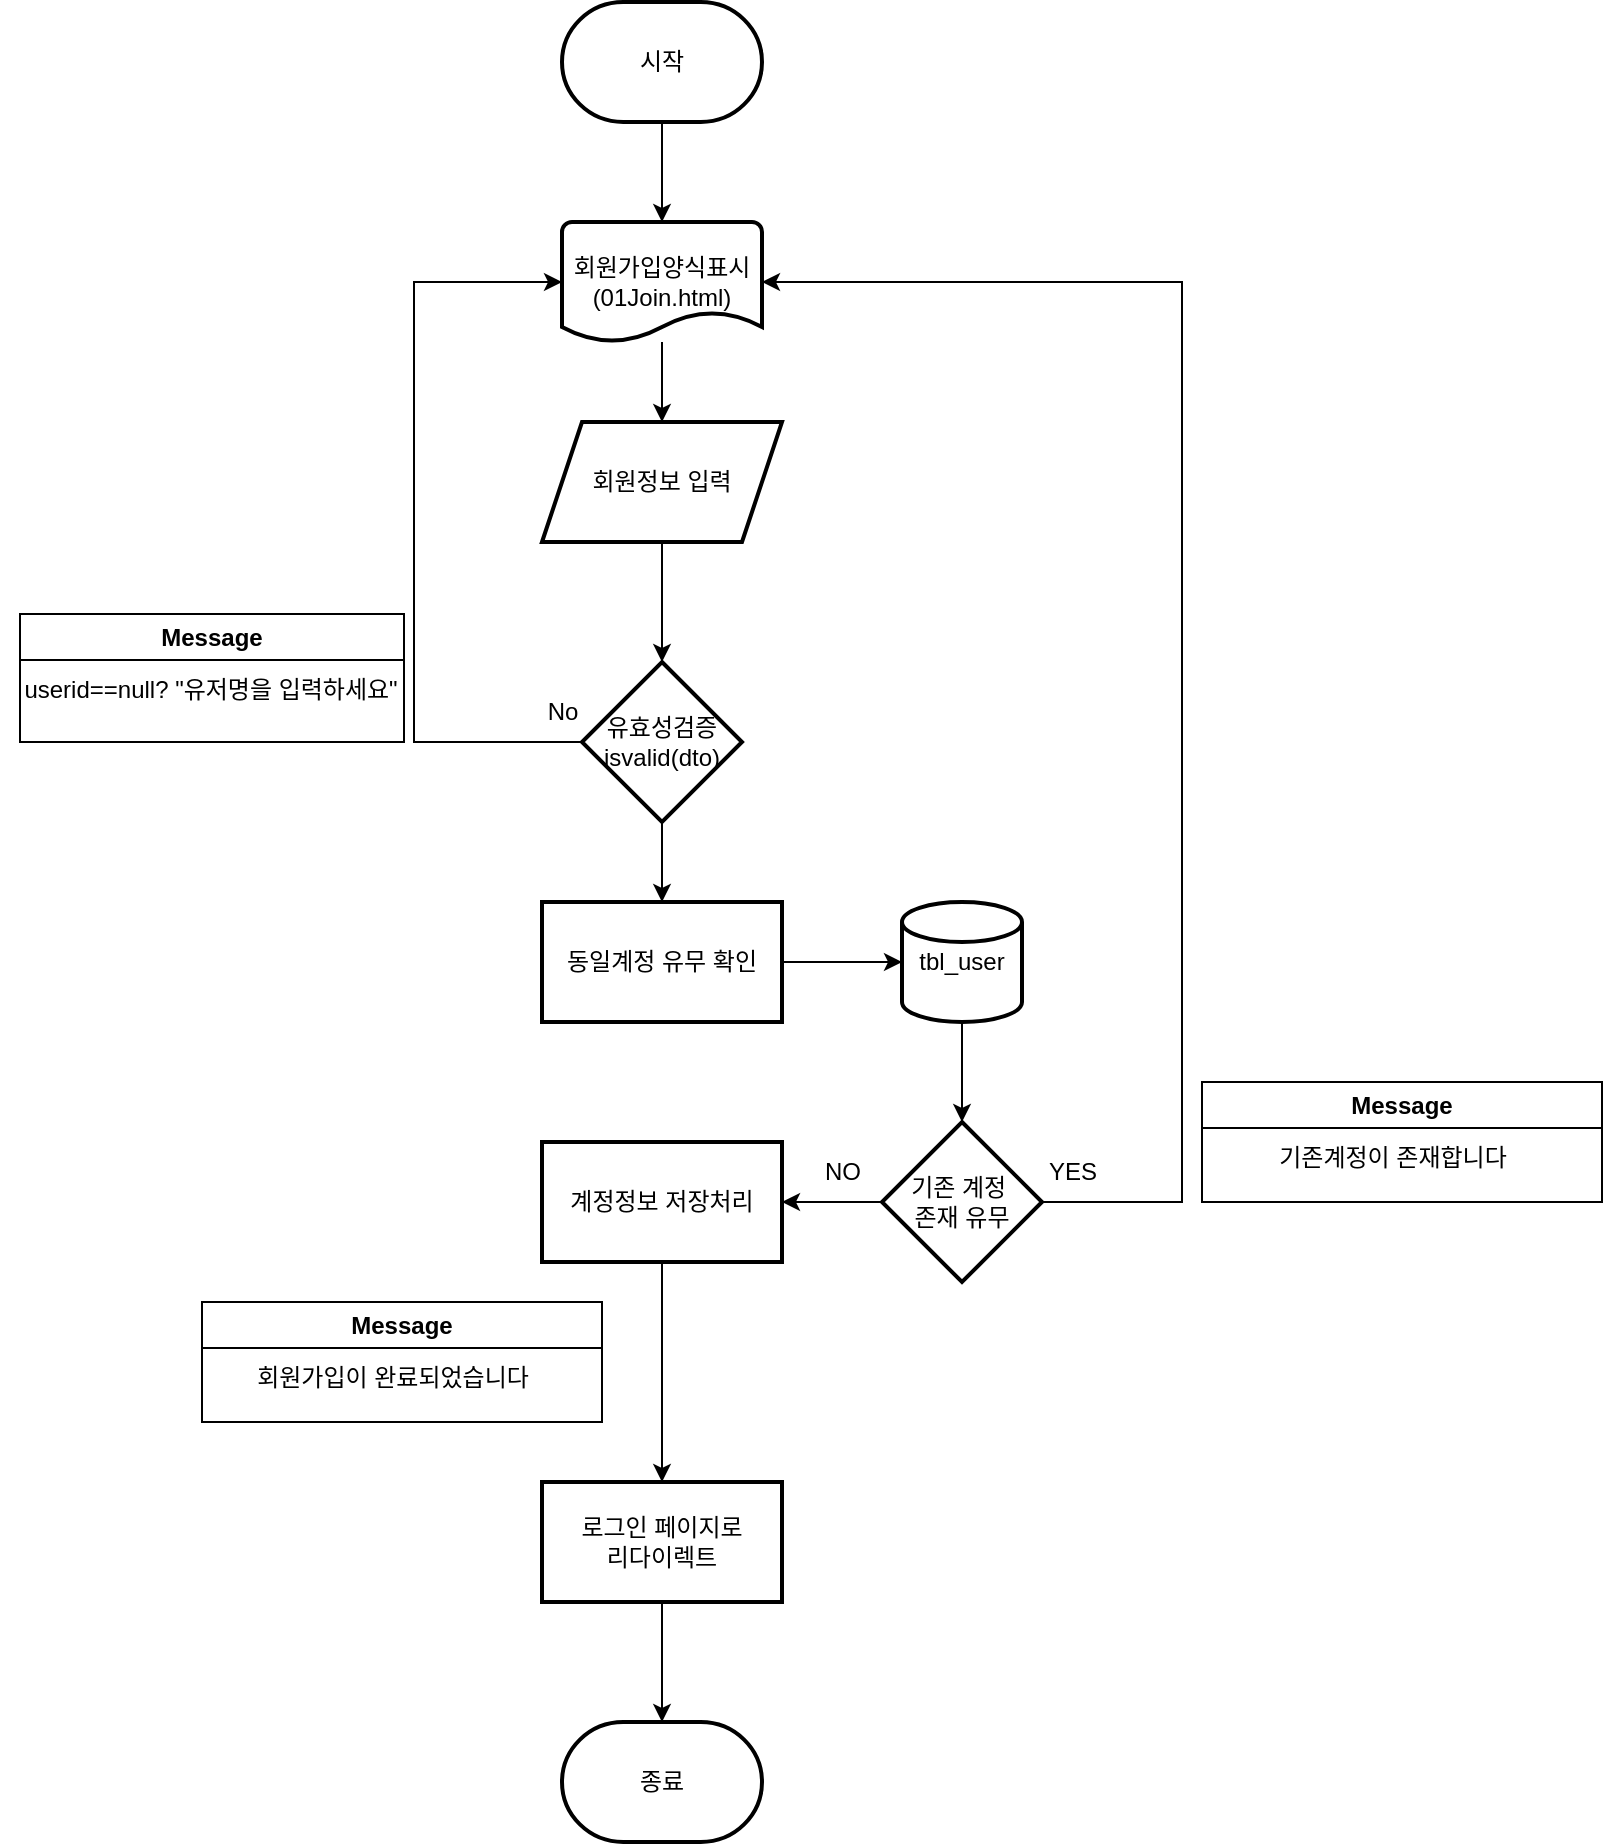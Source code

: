 <mxfile version="28.0.6">
  <diagram id="C5RBs43oDa-KdzZeNtuy" name="Page-1">
    <mxGraphModel dx="983" dy="586" grid="0" gridSize="10" guides="1" tooltips="1" connect="1" arrows="1" fold="1" page="1" pageScale="1" pageWidth="827" pageHeight="1169" math="0" shadow="0">
      <root>
        <mxCell id="WIyWlLk6GJQsqaUBKTNV-0" />
        <mxCell id="WIyWlLk6GJQsqaUBKTNV-1" parent="WIyWlLk6GJQsqaUBKTNV-0" />
        <mxCell id="MSSRvwrTzPaQgWKiLPnA-3" value="" style="edgeStyle=orthogonalEdgeStyle;rounded=0;orthogonalLoop=1;jettySize=auto;html=1;" parent="WIyWlLk6GJQsqaUBKTNV-1" source="MSSRvwrTzPaQgWKiLPnA-1" target="MSSRvwrTzPaQgWKiLPnA-2" edge="1">
          <mxGeometry relative="1" as="geometry" />
        </mxCell>
        <mxCell id="MSSRvwrTzPaQgWKiLPnA-1" value="시작" style="strokeWidth=2;html=1;shape=mxgraph.flowchart.terminator;whiteSpace=wrap;" parent="WIyWlLk6GJQsqaUBKTNV-1" vertex="1">
          <mxGeometry x="290" y="60" width="100" height="60" as="geometry" />
        </mxCell>
        <mxCell id="MSSRvwrTzPaQgWKiLPnA-5" value="" style="edgeStyle=orthogonalEdgeStyle;rounded=0;orthogonalLoop=1;jettySize=auto;html=1;" parent="WIyWlLk6GJQsqaUBKTNV-1" source="MSSRvwrTzPaQgWKiLPnA-2" target="MSSRvwrTzPaQgWKiLPnA-4" edge="1">
          <mxGeometry relative="1" as="geometry" />
        </mxCell>
        <mxCell id="MSSRvwrTzPaQgWKiLPnA-2" value="&lt;div&gt;회원가입양식표시&lt;/div&gt;(01Join.html)" style="strokeWidth=2;html=1;shape=mxgraph.flowchart.document2;whiteSpace=wrap;size=0.25;" parent="WIyWlLk6GJQsqaUBKTNV-1" vertex="1">
          <mxGeometry x="290" y="170" width="100" height="60" as="geometry" />
        </mxCell>
        <mxCell id="MSSRvwrTzPaQgWKiLPnA-10" value="" style="edgeStyle=orthogonalEdgeStyle;rounded=0;orthogonalLoop=1;jettySize=auto;html=1;" parent="WIyWlLk6GJQsqaUBKTNV-1" source="MSSRvwrTzPaQgWKiLPnA-4" target="MSSRvwrTzPaQgWKiLPnA-9" edge="1">
          <mxGeometry relative="1" as="geometry" />
        </mxCell>
        <mxCell id="MSSRvwrTzPaQgWKiLPnA-4" value="회원정보 입력" style="shape=parallelogram;perimeter=parallelogramPerimeter;whiteSpace=wrap;html=1;fixedSize=1;strokeWidth=2;" parent="WIyWlLk6GJQsqaUBKTNV-1" vertex="1">
          <mxGeometry x="280" y="270" width="120" height="60" as="geometry" />
        </mxCell>
        <mxCell id="MSSRvwrTzPaQgWKiLPnA-20" value="" style="edgeStyle=orthogonalEdgeStyle;rounded=0;orthogonalLoop=1;jettySize=auto;html=1;" parent="WIyWlLk6GJQsqaUBKTNV-1" source="MSSRvwrTzPaQgWKiLPnA-9" target="MSSRvwrTzPaQgWKiLPnA-19" edge="1">
          <mxGeometry relative="1" as="geometry" />
        </mxCell>
        <mxCell id="MSSRvwrTzPaQgWKiLPnA-9" value="&lt;div&gt;유효성검증&lt;/div&gt;isvalid(dto)" style="rhombus;whiteSpace=wrap;html=1;strokeWidth=2;" parent="WIyWlLk6GJQsqaUBKTNV-1" vertex="1">
          <mxGeometry x="300" y="390" width="80" height="80" as="geometry" />
        </mxCell>
        <mxCell id="MSSRvwrTzPaQgWKiLPnA-11" value="" style="endArrow=classic;html=1;rounded=0;exitX=0;exitY=0.5;exitDx=0;exitDy=0;entryX=0;entryY=0.5;entryDx=0;entryDy=0;entryPerimeter=0;" parent="WIyWlLk6GJQsqaUBKTNV-1" source="MSSRvwrTzPaQgWKiLPnA-9" target="MSSRvwrTzPaQgWKiLPnA-2" edge="1">
          <mxGeometry width="50" height="50" relative="1" as="geometry">
            <mxPoint x="460" y="390" as="sourcePoint" />
            <mxPoint x="510" y="340" as="targetPoint" />
            <Array as="points">
              <mxPoint x="216" y="430" />
              <mxPoint x="216" y="200" />
            </Array>
          </mxGeometry>
        </mxCell>
        <mxCell id="MSSRvwrTzPaQgWKiLPnA-12" value="No" style="text;html=1;align=center;verticalAlign=middle;resizable=0;points=[];autosize=1;strokeColor=none;fillColor=none;" parent="WIyWlLk6GJQsqaUBKTNV-1" vertex="1">
          <mxGeometry x="270" y="400" width="40" height="30" as="geometry" />
        </mxCell>
        <mxCell id="MSSRvwrTzPaQgWKiLPnA-17" value="Message" style="swimlane;whiteSpace=wrap;html=1;" parent="WIyWlLk6GJQsqaUBKTNV-1" vertex="1">
          <mxGeometry x="19" y="366" width="192" height="64" as="geometry" />
        </mxCell>
        <mxCell id="MSSRvwrTzPaQgWKiLPnA-18" value="userid==null? &quot;유저명을 입력하세요&quot;" style="text;html=1;align=center;verticalAlign=middle;resizable=0;points=[];autosize=1;strokeColor=none;fillColor=none;" parent="MSSRvwrTzPaQgWKiLPnA-17" vertex="1">
          <mxGeometry x="-10" y="23" width="210" height="30" as="geometry" />
        </mxCell>
        <mxCell id="MSSRvwrTzPaQgWKiLPnA-22" value="" style="edgeStyle=orthogonalEdgeStyle;rounded=0;orthogonalLoop=1;jettySize=auto;html=1;" parent="WIyWlLk6GJQsqaUBKTNV-1" source="MSSRvwrTzPaQgWKiLPnA-19" target="MSSRvwrTzPaQgWKiLPnA-21" edge="1">
          <mxGeometry relative="1" as="geometry" />
        </mxCell>
        <mxCell id="MSSRvwrTzPaQgWKiLPnA-19" value="동일계정 유무 확인" style="whiteSpace=wrap;html=1;strokeWidth=2;" parent="WIyWlLk6GJQsqaUBKTNV-1" vertex="1">
          <mxGeometry x="280" y="510" width="120" height="60" as="geometry" />
        </mxCell>
        <mxCell id="MSSRvwrTzPaQgWKiLPnA-24" value="" style="edgeStyle=orthogonalEdgeStyle;rounded=0;orthogonalLoop=1;jettySize=auto;html=1;" parent="WIyWlLk6GJQsqaUBKTNV-1" source="MSSRvwrTzPaQgWKiLPnA-21" target="MSSRvwrTzPaQgWKiLPnA-23" edge="1">
          <mxGeometry relative="1" as="geometry" />
        </mxCell>
        <mxCell id="MSSRvwrTzPaQgWKiLPnA-21" value="tbl_user" style="strokeWidth=2;html=1;shape=mxgraph.flowchart.database;whiteSpace=wrap;" parent="WIyWlLk6GJQsqaUBKTNV-1" vertex="1">
          <mxGeometry x="460" y="510" width="60" height="60" as="geometry" />
        </mxCell>
        <mxCell id="MSSRvwrTzPaQgWKiLPnA-30" value="" style="edgeStyle=orthogonalEdgeStyle;rounded=0;orthogonalLoop=1;jettySize=auto;html=1;" parent="WIyWlLk6GJQsqaUBKTNV-1" source="MSSRvwrTzPaQgWKiLPnA-23" target="MSSRvwrTzPaQgWKiLPnA-29" edge="1">
          <mxGeometry relative="1" as="geometry" />
        </mxCell>
        <mxCell id="MSSRvwrTzPaQgWKiLPnA-23" value="기존 계정&amp;nbsp;&lt;div&gt;존재 유무&lt;/div&gt;" style="rhombus;whiteSpace=wrap;html=1;strokeWidth=2;" parent="WIyWlLk6GJQsqaUBKTNV-1" vertex="1">
          <mxGeometry x="450" y="620" width="80" height="80" as="geometry" />
        </mxCell>
        <mxCell id="MSSRvwrTzPaQgWKiLPnA-25" value="" style="endArrow=classic;html=1;rounded=0;exitX=1;exitY=0.5;exitDx=0;exitDy=0;entryX=1;entryY=0.5;entryDx=0;entryDy=0;entryPerimeter=0;" parent="WIyWlLk6GJQsqaUBKTNV-1" source="MSSRvwrTzPaQgWKiLPnA-23" target="MSSRvwrTzPaQgWKiLPnA-2" edge="1">
          <mxGeometry width="50" height="50" relative="1" as="geometry">
            <mxPoint x="460" y="500" as="sourcePoint" />
            <mxPoint x="510" y="450" as="targetPoint" />
            <Array as="points">
              <mxPoint x="600" y="660" />
              <mxPoint x="600" y="200" />
            </Array>
          </mxGeometry>
        </mxCell>
        <mxCell id="MSSRvwrTzPaQgWKiLPnA-26" value="Message" style="swimlane;whiteSpace=wrap;html=1;" parent="WIyWlLk6GJQsqaUBKTNV-1" vertex="1">
          <mxGeometry x="610" y="600" width="200" height="60" as="geometry" />
        </mxCell>
        <mxCell id="MSSRvwrTzPaQgWKiLPnA-27" value="기존계정이 존재합니다" style="text;html=1;align=center;verticalAlign=middle;resizable=0;points=[];autosize=1;strokeColor=none;fillColor=none;" parent="MSSRvwrTzPaQgWKiLPnA-26" vertex="1">
          <mxGeometry x="25" y="23" width="140" height="30" as="geometry" />
        </mxCell>
        <mxCell id="MSSRvwrTzPaQgWKiLPnA-28" value="YES" style="text;html=1;align=center;verticalAlign=middle;resizable=0;points=[];autosize=1;strokeColor=none;fillColor=none;" parent="WIyWlLk6GJQsqaUBKTNV-1" vertex="1">
          <mxGeometry x="520" y="630" width="50" height="30" as="geometry" />
        </mxCell>
        <mxCell id="MSSRvwrTzPaQgWKiLPnA-33" value="" style="edgeStyle=orthogonalEdgeStyle;rounded=0;orthogonalLoop=1;jettySize=auto;html=1;" parent="WIyWlLk6GJQsqaUBKTNV-1" source="MSSRvwrTzPaQgWKiLPnA-29" target="MSSRvwrTzPaQgWKiLPnA-32" edge="1">
          <mxGeometry relative="1" as="geometry" />
        </mxCell>
        <mxCell id="MSSRvwrTzPaQgWKiLPnA-29" value="계정정보 저장처리" style="whiteSpace=wrap;html=1;strokeWidth=2;" parent="WIyWlLk6GJQsqaUBKTNV-1" vertex="1">
          <mxGeometry x="280" y="630" width="120" height="60" as="geometry" />
        </mxCell>
        <mxCell id="MSSRvwrTzPaQgWKiLPnA-31" value="NO" style="text;html=1;align=center;verticalAlign=middle;resizable=0;points=[];autosize=1;strokeColor=none;fillColor=none;" parent="WIyWlLk6GJQsqaUBKTNV-1" vertex="1">
          <mxGeometry x="410" y="630" width="40" height="30" as="geometry" />
        </mxCell>
        <mxCell id="MSSRvwrTzPaQgWKiLPnA-37" value="" style="edgeStyle=orthogonalEdgeStyle;rounded=0;orthogonalLoop=1;jettySize=auto;html=1;" parent="WIyWlLk6GJQsqaUBKTNV-1" source="MSSRvwrTzPaQgWKiLPnA-32" target="MSSRvwrTzPaQgWKiLPnA-36" edge="1">
          <mxGeometry relative="1" as="geometry" />
        </mxCell>
        <mxCell id="MSSRvwrTzPaQgWKiLPnA-32" value="로그인 페이지로&lt;div&gt;리다이렉트&lt;/div&gt;" style="whiteSpace=wrap;html=1;strokeWidth=2;" parent="WIyWlLk6GJQsqaUBKTNV-1" vertex="1">
          <mxGeometry x="280" y="800" width="120" height="60" as="geometry" />
        </mxCell>
        <mxCell id="MSSRvwrTzPaQgWKiLPnA-34" value="Message" style="swimlane;whiteSpace=wrap;html=1;" parent="WIyWlLk6GJQsqaUBKTNV-1" vertex="1">
          <mxGeometry x="110" y="710" width="200" height="60" as="geometry" />
        </mxCell>
        <mxCell id="MSSRvwrTzPaQgWKiLPnA-35" value="회원가입이 완료되었습니다" style="text;html=1;align=center;verticalAlign=middle;resizable=0;points=[];autosize=1;strokeColor=none;fillColor=none;" parent="MSSRvwrTzPaQgWKiLPnA-34" vertex="1">
          <mxGeometry x="15" y="23" width="160" height="30" as="geometry" />
        </mxCell>
        <mxCell id="MSSRvwrTzPaQgWKiLPnA-36" value="종료" style="strokeWidth=2;html=1;shape=mxgraph.flowchart.terminator;whiteSpace=wrap;" parent="WIyWlLk6GJQsqaUBKTNV-1" vertex="1">
          <mxGeometry x="290" y="920" width="100" height="60" as="geometry" />
        </mxCell>
      </root>
    </mxGraphModel>
  </diagram>
</mxfile>
